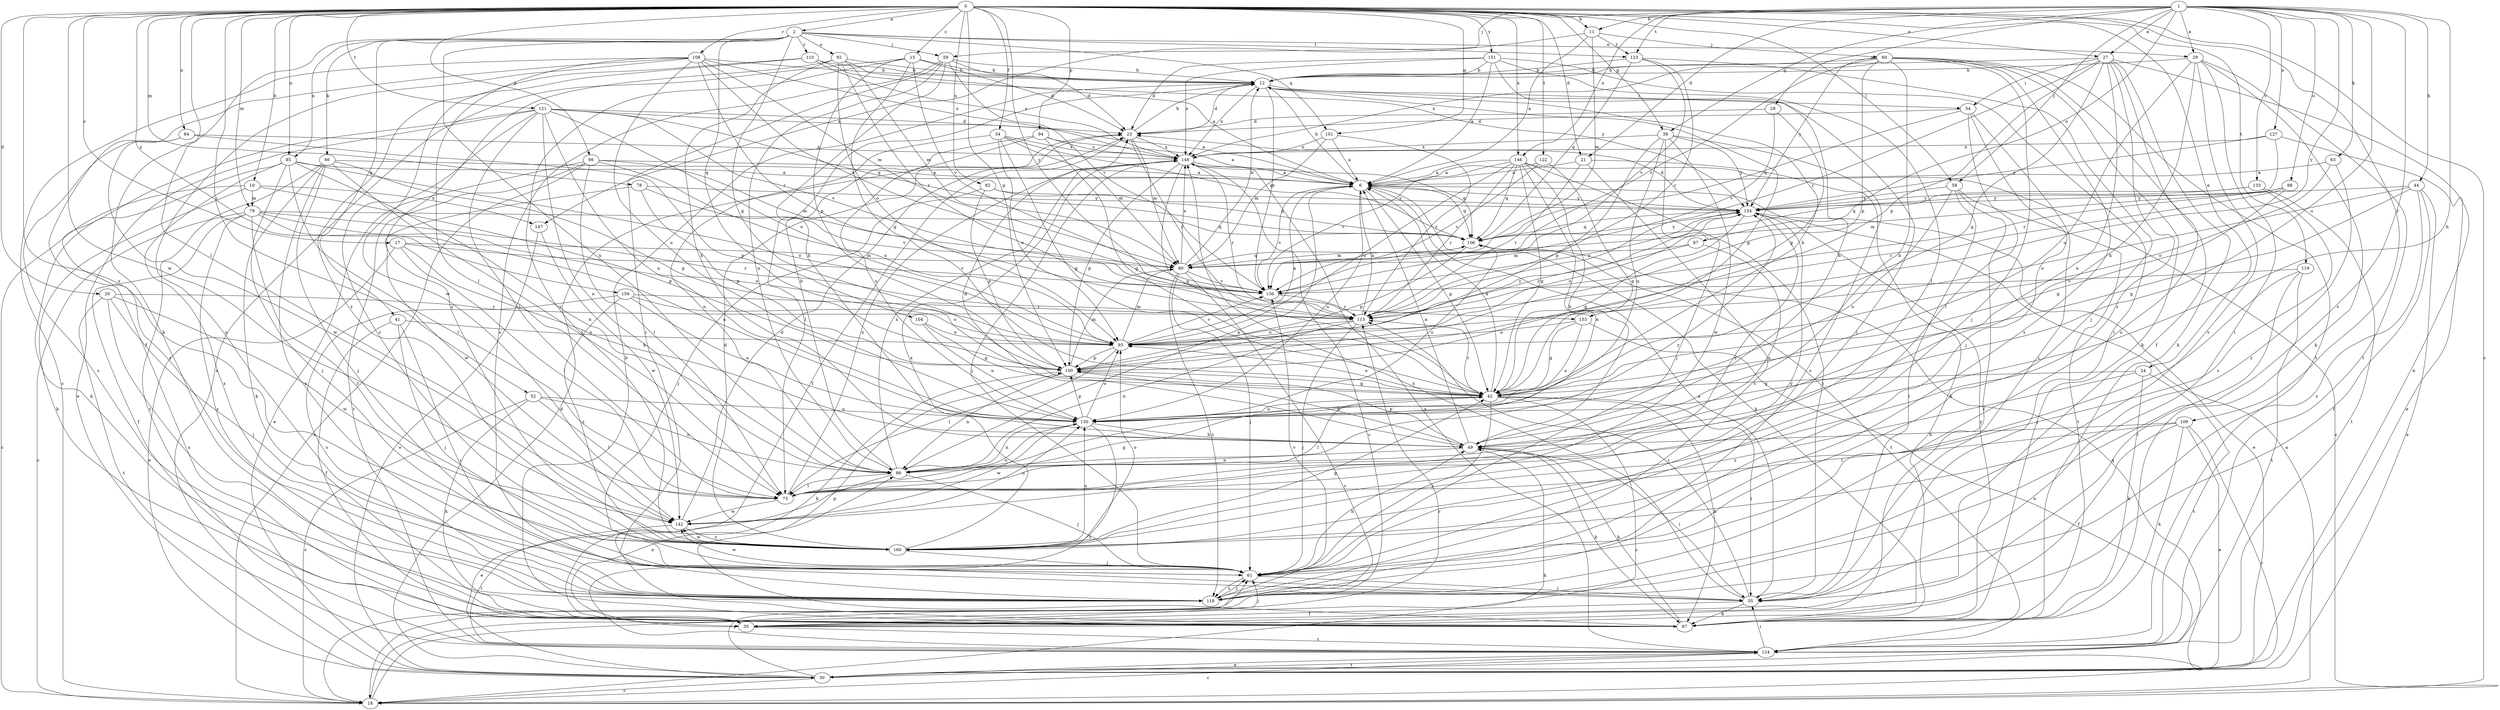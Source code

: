 strict digraph  {
0;
1;
2;
6;
10;
11;
12;
15;
17;
18;
20;
21;
23;
24;
27;
28;
29;
30;
34;
35;
39;
41;
42;
44;
49;
52;
54;
55;
58;
59;
60;
61;
63;
66;
67;
73;
78;
79;
80;
82;
84;
85;
86;
87;
88;
92;
93;
94;
98;
100;
101;
104;
106;
108;
109;
110;
113;
118;
119;
121;
122;
123;
124;
127;
130;
133;
136;
142;
146;
147;
148;
151;
153;
154;
159;
160;
0 -> 2  [label=a];
0 -> 10  [label=b];
0 -> 11  [label=b];
0 -> 15  [label=c];
0 -> 17  [label=c];
0 -> 18  [label=c];
0 -> 20  [label=d];
0 -> 21  [label=d];
0 -> 24  [label=e];
0 -> 27  [label=e];
0 -> 34  [label=f];
0 -> 39  [label=g];
0 -> 52  [label=i];
0 -> 58  [label=j];
0 -> 73  [label=l];
0 -> 78  [label=m];
0 -> 79  [label=m];
0 -> 82  [label=n];
0 -> 84  [label=n];
0 -> 85  [label=n];
0 -> 94  [label=p];
0 -> 98  [label=p];
0 -> 100  [label=p];
0 -> 101  [label=q];
0 -> 108  [label=r];
0 -> 109  [label=r];
0 -> 119  [label=t];
0 -> 121  [label=t];
0 -> 122  [label=t];
0 -> 142  [label=w];
0 -> 146  [label=x];
0 -> 151  [label=y];
0 -> 153  [label=y];
0 -> 159  [label=z];
0 -> 160  [label=z];
1 -> 11  [label=b];
1 -> 21  [label=d];
1 -> 27  [label=e];
1 -> 28  [label=e];
1 -> 29  [label=e];
1 -> 39  [label=g];
1 -> 44  [label=h];
1 -> 49  [label=h];
1 -> 58  [label=j];
1 -> 59  [label=j];
1 -> 63  [label=k];
1 -> 87  [label=o];
1 -> 88  [label=o];
1 -> 118  [label=s];
1 -> 123  [label=t];
1 -> 127  [label=u];
1 -> 130  [label=u];
1 -> 133  [label=v];
1 -> 146  [label=x];
1 -> 153  [label=y];
2 -> 29  [label=e];
2 -> 41  [label=g];
2 -> 42  [label=g];
2 -> 59  [label=j];
2 -> 66  [label=k];
2 -> 67  [label=k];
2 -> 85  [label=n];
2 -> 86  [label=n];
2 -> 92  [label=o];
2 -> 101  [label=q];
2 -> 104  [label=q];
2 -> 110  [label=r];
2 -> 123  [label=t];
6 -> 12  [label=b];
6 -> 42  [label=g];
6 -> 67  [label=k];
6 -> 106  [label=q];
6 -> 130  [label=u];
6 -> 136  [label=v];
6 -> 154  [label=y];
10 -> 18  [label=c];
10 -> 67  [label=k];
10 -> 79  [label=m];
10 -> 100  [label=p];
10 -> 147  [label=x];
11 -> 6  [label=a];
11 -> 60  [label=j];
11 -> 80  [label=m];
11 -> 123  [label=t];
11 -> 147  [label=x];
12 -> 23  [label=d];
12 -> 42  [label=g];
12 -> 54  [label=i];
12 -> 61  [label=j];
12 -> 136  [label=v];
12 -> 148  [label=x];
15 -> 12  [label=b];
15 -> 23  [label=d];
15 -> 30  [label=e];
15 -> 42  [label=g];
15 -> 100  [label=p];
15 -> 136  [label=v];
15 -> 160  [label=z];
17 -> 30  [label=e];
17 -> 49  [label=h];
17 -> 73  [label=l];
17 -> 80  [label=m];
17 -> 136  [label=v];
18 -> 6  [label=a];
18 -> 49  [label=h];
18 -> 113  [label=r];
20 -> 61  [label=j];
20 -> 113  [label=r];
20 -> 118  [label=s];
20 -> 124  [label=t];
20 -> 142  [label=w];
21 -> 6  [label=a];
21 -> 67  [label=k];
21 -> 113  [label=r];
21 -> 118  [label=s];
23 -> 12  [label=b];
23 -> 35  [label=f];
23 -> 80  [label=m];
23 -> 113  [label=r];
23 -> 148  [label=x];
24 -> 42  [label=g];
24 -> 67  [label=k];
24 -> 124  [label=t];
24 -> 160  [label=z];
27 -> 12  [label=b];
27 -> 30  [label=e];
27 -> 42  [label=g];
27 -> 54  [label=i];
27 -> 67  [label=k];
27 -> 86  [label=n];
27 -> 100  [label=p];
27 -> 113  [label=r];
27 -> 118  [label=s];
27 -> 160  [label=z];
28 -> 23  [label=d];
28 -> 100  [label=p];
28 -> 136  [label=v];
29 -> 12  [label=b];
29 -> 49  [label=h];
29 -> 55  [label=i];
29 -> 67  [label=k];
29 -> 118  [label=s];
29 -> 124  [label=t];
29 -> 130  [label=u];
30 -> 18  [label=c];
30 -> 23  [label=d];
30 -> 61  [label=j];
30 -> 106  [label=q];
30 -> 124  [label=t];
34 -> 42  [label=g];
34 -> 80  [label=m];
34 -> 86  [label=n];
34 -> 93  [label=o];
34 -> 106  [label=q];
34 -> 148  [label=x];
35 -> 61  [label=j];
35 -> 86  [label=n];
35 -> 124  [label=t];
39 -> 61  [label=j];
39 -> 100  [label=p];
39 -> 118  [label=s];
39 -> 130  [label=u];
39 -> 142  [label=w];
39 -> 148  [label=x];
39 -> 154  [label=y];
41 -> 35  [label=f];
41 -> 55  [label=i];
41 -> 61  [label=j];
41 -> 93  [label=o];
42 -> 6  [label=a];
42 -> 12  [label=b];
42 -> 18  [label=c];
42 -> 55  [label=i];
42 -> 61  [label=j];
42 -> 67  [label=k];
42 -> 73  [label=l];
42 -> 93  [label=o];
42 -> 113  [label=r];
42 -> 130  [label=u];
44 -> 30  [label=e];
44 -> 35  [label=f];
44 -> 42  [label=g];
44 -> 93  [label=o];
44 -> 118  [label=s];
44 -> 154  [label=y];
49 -> 6  [label=a];
49 -> 23  [label=d];
49 -> 55  [label=i];
49 -> 67  [label=k];
49 -> 86  [label=n];
49 -> 100  [label=p];
52 -> 18  [label=c];
52 -> 67  [label=k];
52 -> 73  [label=l];
52 -> 86  [label=n];
52 -> 130  [label=u];
54 -> 23  [label=d];
54 -> 55  [label=i];
54 -> 61  [label=j];
54 -> 73  [label=l];
54 -> 106  [label=q];
55 -> 6  [label=a];
55 -> 35  [label=f];
55 -> 67  [label=k];
55 -> 113  [label=r];
55 -> 148  [label=x];
58 -> 35  [label=f];
58 -> 55  [label=i];
58 -> 124  [label=t];
58 -> 130  [label=u];
58 -> 154  [label=y];
59 -> 12  [label=b];
59 -> 23  [label=d];
59 -> 49  [label=h];
59 -> 55  [label=i];
59 -> 86  [label=n];
59 -> 118  [label=s];
59 -> 136  [label=v];
60 -> 12  [label=b];
60 -> 35  [label=f];
60 -> 49  [label=h];
60 -> 61  [label=j];
60 -> 67  [label=k];
60 -> 100  [label=p];
60 -> 118  [label=s];
60 -> 124  [label=t];
60 -> 136  [label=v];
60 -> 148  [label=x];
60 -> 154  [label=y];
61 -> 49  [label=h];
61 -> 55  [label=i];
61 -> 118  [label=s];
61 -> 142  [label=w];
63 -> 6  [label=a];
63 -> 93  [label=o];
63 -> 160  [label=z];
66 -> 6  [label=a];
66 -> 61  [label=j];
66 -> 67  [label=k];
66 -> 73  [label=l];
66 -> 100  [label=p];
66 -> 118  [label=s];
66 -> 124  [label=t];
67 -> 12  [label=b];
67 -> 49  [label=h];
67 -> 100  [label=p];
67 -> 154  [label=y];
73 -> 42  [label=g];
73 -> 130  [label=u];
73 -> 142  [label=w];
73 -> 148  [label=x];
73 -> 154  [label=y];
78 -> 100  [label=p];
78 -> 136  [label=v];
78 -> 142  [label=w];
78 -> 154  [label=y];
79 -> 18  [label=c];
79 -> 35  [label=f];
79 -> 93  [label=o];
79 -> 106  [label=q];
79 -> 113  [label=r];
79 -> 118  [label=s];
79 -> 130  [label=u];
79 -> 160  [label=z];
80 -> 12  [label=b];
80 -> 18  [label=c];
80 -> 61  [label=j];
80 -> 106  [label=q];
80 -> 118  [label=s];
80 -> 136  [label=v];
80 -> 148  [label=x];
82 -> 61  [label=j];
82 -> 100  [label=p];
82 -> 106  [label=q];
82 -> 154  [label=y];
84 -> 100  [label=p];
84 -> 118  [label=s];
84 -> 142  [label=w];
84 -> 148  [label=x];
85 -> 6  [label=a];
85 -> 61  [label=j];
85 -> 67  [label=k];
85 -> 73  [label=l];
85 -> 86  [label=n];
85 -> 93  [label=o];
85 -> 118  [label=s];
86 -> 6  [label=a];
86 -> 12  [label=b];
86 -> 30  [label=e];
86 -> 61  [label=j];
86 -> 73  [label=l];
86 -> 148  [label=x];
86 -> 154  [label=y];
87 -> 80  [label=m];
87 -> 86  [label=n];
87 -> 113  [label=r];
88 -> 42  [label=g];
88 -> 80  [label=m];
88 -> 113  [label=r];
88 -> 154  [label=y];
92 -> 6  [label=a];
92 -> 12  [label=b];
92 -> 49  [label=h];
92 -> 80  [label=m];
92 -> 93  [label=o];
92 -> 113  [label=r];
92 -> 160  [label=z];
93 -> 6  [label=a];
93 -> 73  [label=l];
93 -> 80  [label=m];
93 -> 100  [label=p];
93 -> 136  [label=v];
93 -> 154  [label=y];
94 -> 6  [label=a];
94 -> 42  [label=g];
94 -> 73  [label=l];
94 -> 130  [label=u];
94 -> 148  [label=x];
98 -> 6  [label=a];
98 -> 18  [label=c];
98 -> 30  [label=e];
98 -> 73  [label=l];
98 -> 80  [label=m];
98 -> 93  [label=o];
98 -> 124  [label=t];
100 -> 42  [label=g];
100 -> 49  [label=h];
100 -> 67  [label=k];
100 -> 80  [label=m];
100 -> 86  [label=n];
101 -> 6  [label=a];
101 -> 80  [label=m];
101 -> 113  [label=r];
101 -> 148  [label=x];
104 -> 42  [label=g];
104 -> 93  [label=o];
104 -> 130  [label=u];
106 -> 80  [label=m];
106 -> 100  [label=p];
106 -> 124  [label=t];
106 -> 130  [label=u];
106 -> 154  [label=y];
108 -> 12  [label=b];
108 -> 18  [label=c];
108 -> 35  [label=f];
108 -> 73  [label=l];
108 -> 80  [label=m];
108 -> 113  [label=r];
108 -> 118  [label=s];
108 -> 130  [label=u];
108 -> 136  [label=v];
108 -> 148  [label=x];
109 -> 18  [label=c];
109 -> 30  [label=e];
109 -> 35  [label=f];
109 -> 49  [label=h];
109 -> 67  [label=k];
109 -> 73  [label=l];
110 -> 12  [label=b];
110 -> 142  [label=w];
110 -> 148  [label=x];
110 -> 154  [label=y];
110 -> 160  [label=z];
113 -> 6  [label=a];
113 -> 61  [label=j];
113 -> 86  [label=n];
113 -> 93  [label=o];
118 -> 61  [label=j];
118 -> 136  [label=v];
119 -> 55  [label=i];
119 -> 61  [label=j];
119 -> 124  [label=t];
119 -> 136  [label=v];
121 -> 6  [label=a];
121 -> 23  [label=d];
121 -> 30  [label=e];
121 -> 73  [label=l];
121 -> 86  [label=n];
121 -> 93  [label=o];
121 -> 106  [label=q];
121 -> 118  [label=s];
121 -> 130  [label=u];
121 -> 136  [label=v];
121 -> 160  [label=z];
122 -> 6  [label=a];
122 -> 42  [label=g];
122 -> 136  [label=v];
123 -> 12  [label=b];
123 -> 61  [label=j];
123 -> 106  [label=q];
123 -> 113  [label=r];
123 -> 136  [label=v];
124 -> 18  [label=c];
124 -> 30  [label=e];
124 -> 55  [label=i];
124 -> 148  [label=x];
127 -> 30  [label=e];
127 -> 113  [label=r];
127 -> 148  [label=x];
127 -> 154  [label=y];
130 -> 49  [label=h];
130 -> 86  [label=n];
130 -> 93  [label=o];
130 -> 100  [label=p];
130 -> 124  [label=t];
130 -> 142  [label=w];
133 -> 106  [label=q];
133 -> 124  [label=t];
133 -> 154  [label=y];
133 -> 160  [label=z];
136 -> 113  [label=r];
136 -> 154  [label=y];
142 -> 23  [label=d];
142 -> 124  [label=t];
142 -> 130  [label=u];
142 -> 160  [label=z];
146 -> 6  [label=a];
146 -> 18  [label=c];
146 -> 42  [label=g];
146 -> 49  [label=h];
146 -> 55  [label=i];
146 -> 86  [label=n];
146 -> 93  [label=o];
146 -> 106  [label=q];
146 -> 113  [label=r];
146 -> 136  [label=v];
147 -> 30  [label=e];
147 -> 142  [label=w];
148 -> 6  [label=a];
148 -> 18  [label=c];
148 -> 42  [label=g];
148 -> 61  [label=j];
148 -> 100  [label=p];
148 -> 106  [label=q];
148 -> 113  [label=r];
151 -> 6  [label=a];
151 -> 12  [label=b];
151 -> 23  [label=d];
151 -> 49  [label=h];
151 -> 55  [label=i];
151 -> 73  [label=l];
151 -> 148  [label=x];
153 -> 30  [label=e];
153 -> 42  [label=g];
153 -> 93  [label=o];
153 -> 130  [label=u];
154 -> 23  [label=d];
154 -> 30  [label=e];
154 -> 42  [label=g];
154 -> 93  [label=o];
154 -> 106  [label=q];
159 -> 93  [label=o];
159 -> 113  [label=r];
159 -> 118  [label=s];
159 -> 130  [label=u];
159 -> 160  [label=z];
160 -> 23  [label=d];
160 -> 42  [label=g];
160 -> 61  [label=j];
160 -> 93  [label=o];
160 -> 130  [label=u];
160 -> 142  [label=w];
160 -> 148  [label=x];
160 -> 154  [label=y];
}
